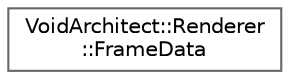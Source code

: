 digraph "Graphical Class Hierarchy"
{
 // LATEX_PDF_SIZE
  bgcolor="transparent";
  edge [fontname=Helvetica,fontsize=10,labelfontname=Helvetica,labelfontsize=10];
  node [fontname=Helvetica,fontsize=10,shape=box,height=0.2,width=0.4];
  rankdir="LR";
  Node0 [id="Node000000",label="VoidArchitect::Renderer\l::FrameData",height=0.2,width=0.4,color="grey40", fillcolor="white", style="filled",URL="$struct_void_architect_1_1_renderer_1_1_frame_data.html",tooltip=" "];
}
